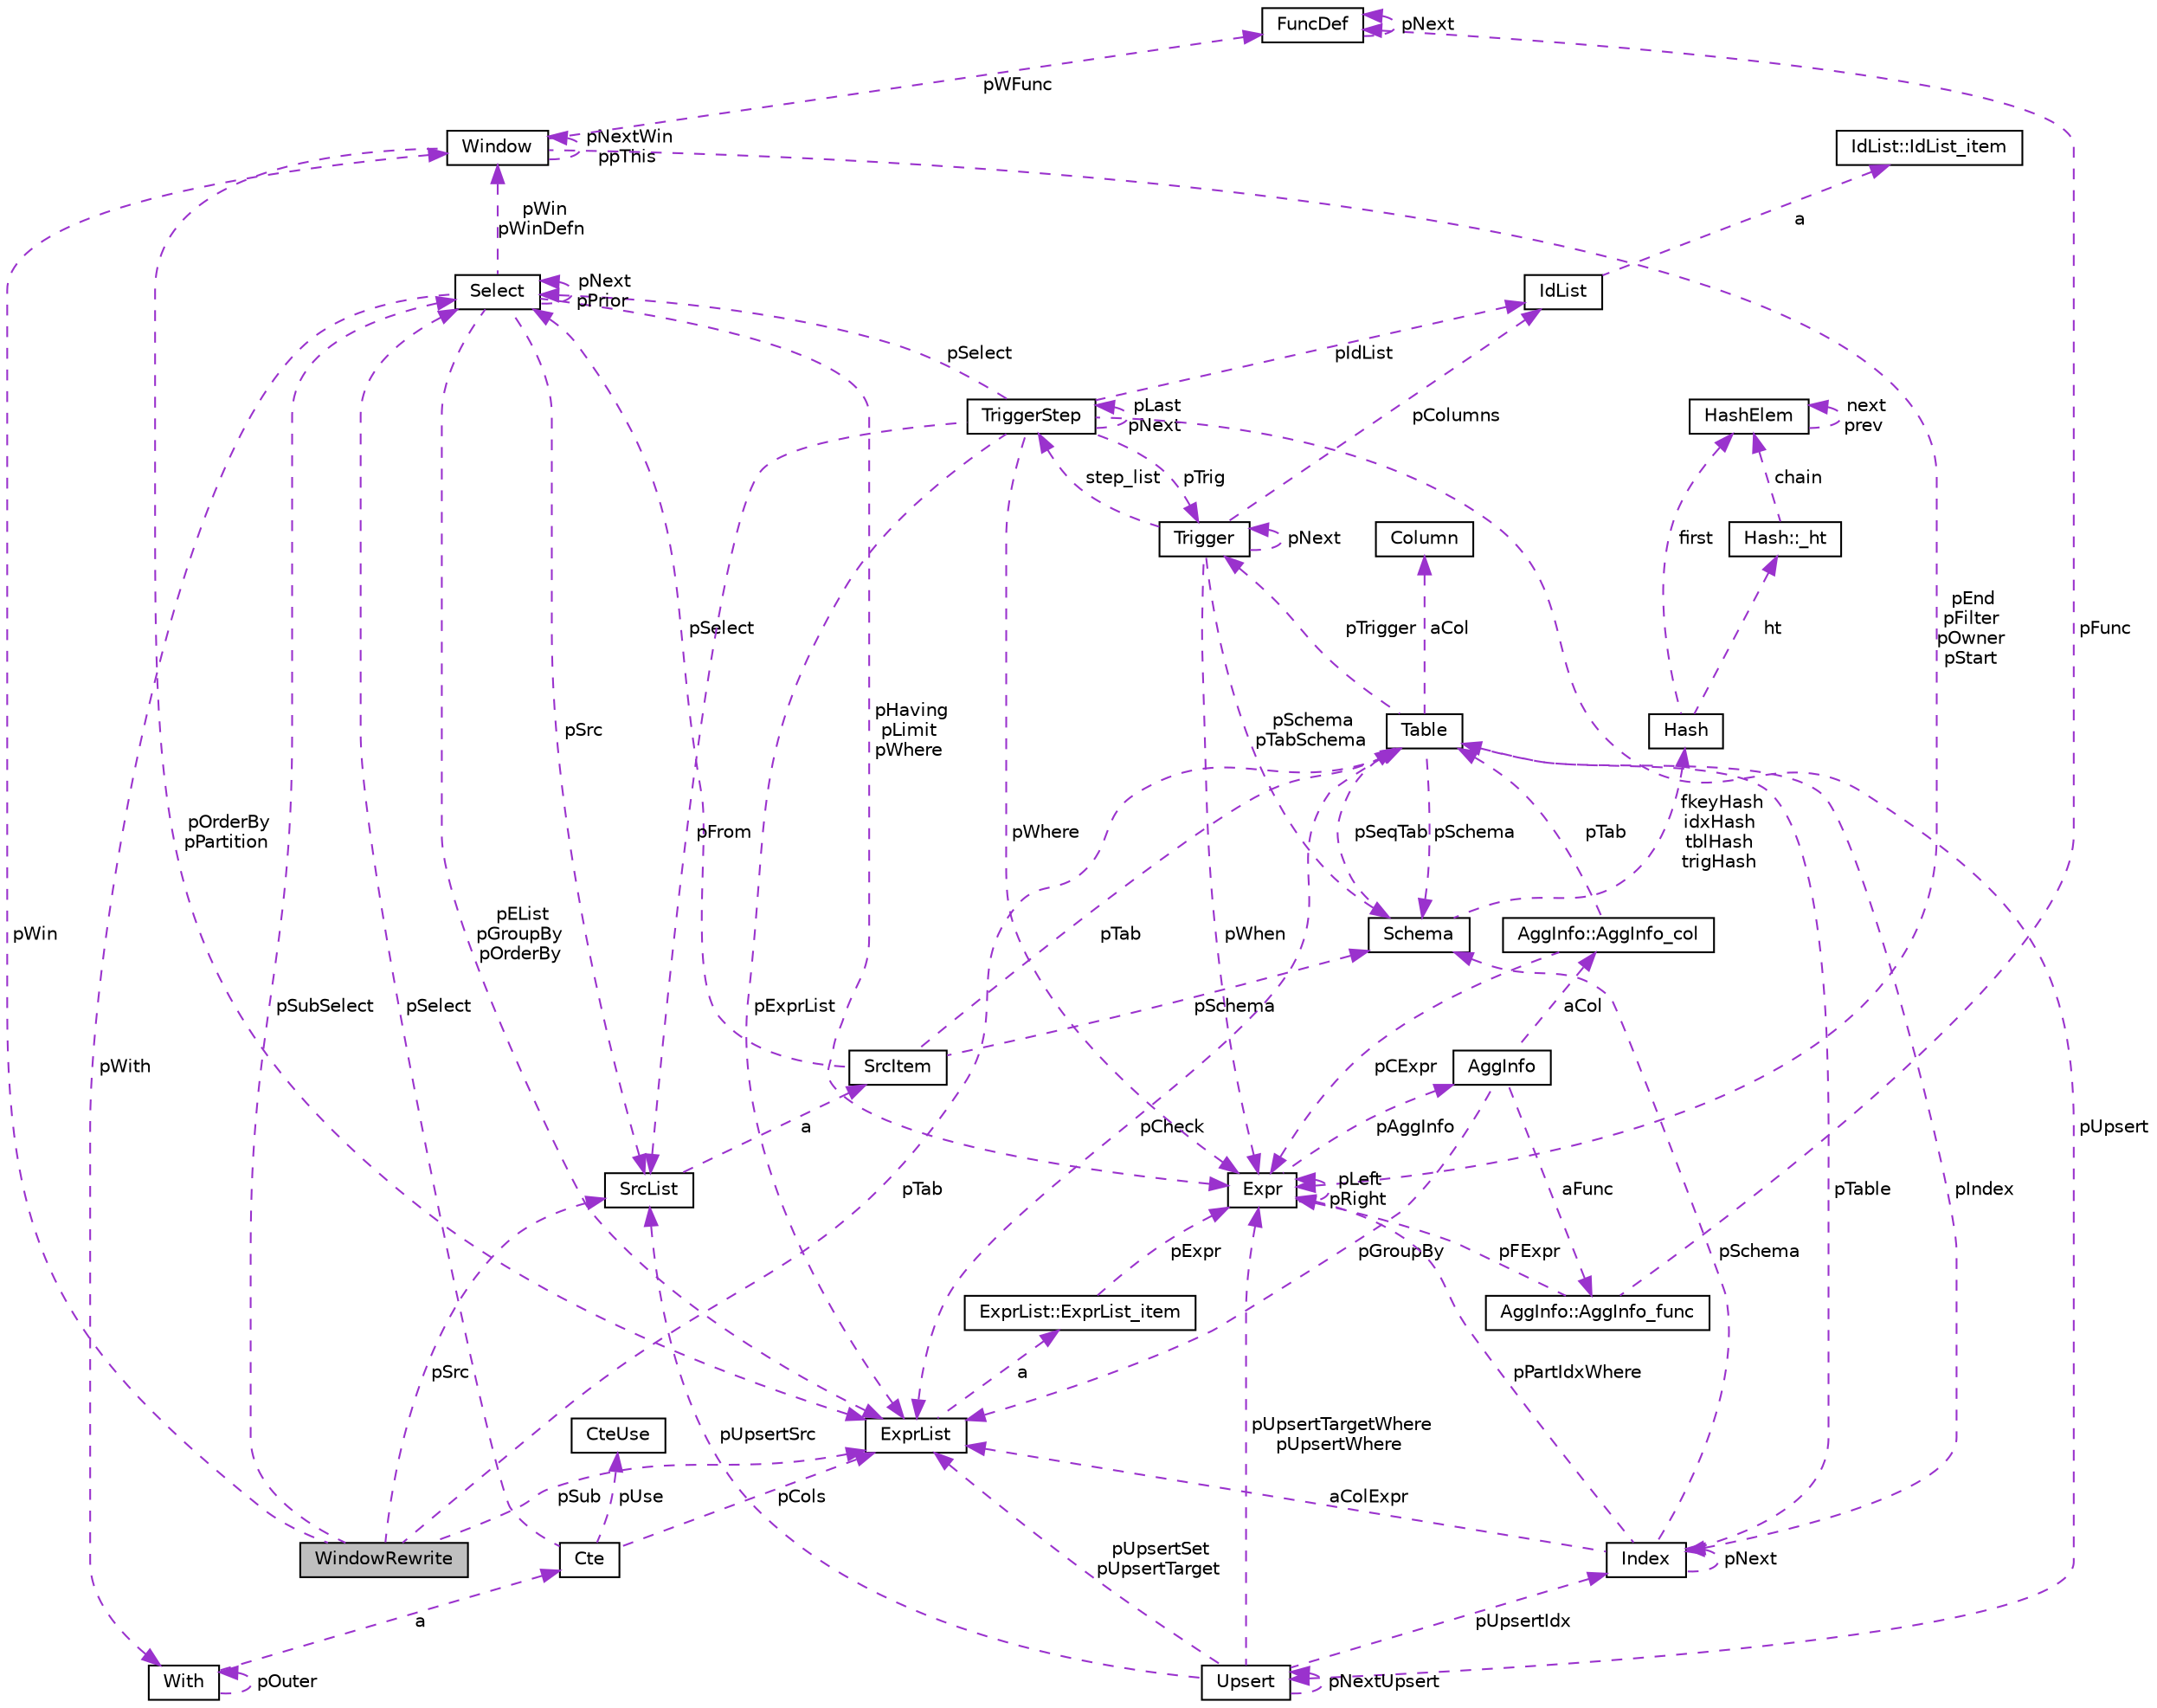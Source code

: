 digraph "WindowRewrite"
{
 // LATEX_PDF_SIZE
  edge [fontname="Helvetica",fontsize="10",labelfontname="Helvetica",labelfontsize="10"];
  node [fontname="Helvetica",fontsize="10",shape=record];
  Node1 [label="WindowRewrite",height=0.2,width=0.4,color="black", fillcolor="grey75", style="filled", fontcolor="black",tooltip=" "];
  Node2 -> Node1 [dir="back",color="darkorchid3",fontsize="10",style="dashed",label=" pWin" ,fontname="Helvetica"];
  Node2 [label="Window",height=0.2,width=0.4,color="black", fillcolor="white", style="filled",URL="$db/d1b/sqlite3_8c.html#d6/d08/structWindow",tooltip=" "];
  Node3 -> Node2 [dir="back",color="darkorchid3",fontsize="10",style="dashed",label=" pOrderBy\npPartition" ,fontname="Helvetica"];
  Node3 [label="ExprList",height=0.2,width=0.4,color="black", fillcolor="white", style="filled",URL="$db/d1b/sqlite3_8c.html#d5/d5c/structExprList",tooltip=" "];
  Node4 -> Node3 [dir="back",color="darkorchid3",fontsize="10",style="dashed",label=" a" ,fontname="Helvetica"];
  Node4 [label="ExprList::ExprList_item",height=0.2,width=0.4,color="black", fillcolor="white", style="filled",URL="$db/d1b/sqlite3_8c.html#d8/dae/structExprList_1_1ExprList__item",tooltip=" "];
  Node5 -> Node4 [dir="back",color="darkorchid3",fontsize="10",style="dashed",label=" pExpr" ,fontname="Helvetica"];
  Node5 [label="Expr",height=0.2,width=0.4,color="black", fillcolor="white", style="filled",URL="$db/d1b/sqlite3_8c.html#d4/dfb/structExpr",tooltip=" "];
  Node5 -> Node5 [dir="back",color="darkorchid3",fontsize="10",style="dashed",label=" pLeft\npRight" ,fontname="Helvetica"];
  Node6 -> Node5 [dir="back",color="darkorchid3",fontsize="10",style="dashed",label=" pAggInfo" ,fontname="Helvetica"];
  Node6 [label="AggInfo",height=0.2,width=0.4,color="black", fillcolor="white", style="filled",URL="$db/d1b/sqlite3_8c.html#d2/dc8/structAggInfo",tooltip=" "];
  Node3 -> Node6 [dir="back",color="darkorchid3",fontsize="10",style="dashed",label=" pGroupBy" ,fontname="Helvetica"];
  Node7 -> Node6 [dir="back",color="darkorchid3",fontsize="10",style="dashed",label=" aCol" ,fontname="Helvetica"];
  Node7 [label="AggInfo::AggInfo_col",height=0.2,width=0.4,color="black", fillcolor="white", style="filled",URL="$db/d1b/sqlite3_8c.html#d6/d3a/structAggInfo_1_1AggInfo__col",tooltip=" "];
  Node8 -> Node7 [dir="back",color="darkorchid3",fontsize="10",style="dashed",label=" pTab" ,fontname="Helvetica"];
  Node8 [label="Table",height=0.2,width=0.4,color="black", fillcolor="white", style="filled",URL="$db/d1b/sqlite3_8c.html#dc/dcb/structTable",tooltip=" "];
  Node9 -> Node8 [dir="back",color="darkorchid3",fontsize="10",style="dashed",label=" aCol" ,fontname="Helvetica"];
  Node9 [label="Column",height=0.2,width=0.4,color="black", fillcolor="white", style="filled",URL="$db/d1b/sqlite3_8c.html#dc/dc1/structColumn",tooltip=" "];
  Node10 -> Node8 [dir="back",color="darkorchid3",fontsize="10",style="dashed",label=" pIndex" ,fontname="Helvetica"];
  Node10 [label="Index",height=0.2,width=0.4,color="black", fillcolor="white", style="filled",URL="$db/d1b/sqlite3_8c.html#df/d86/structIndex",tooltip=" "];
  Node8 -> Node10 [dir="back",color="darkorchid3",fontsize="10",style="dashed",label=" pTable" ,fontname="Helvetica"];
  Node10 -> Node10 [dir="back",color="darkorchid3",fontsize="10",style="dashed",label=" pNext" ,fontname="Helvetica"];
  Node11 -> Node10 [dir="back",color="darkorchid3",fontsize="10",style="dashed",label=" pSchema" ,fontname="Helvetica"];
  Node11 [label="Schema",height=0.2,width=0.4,color="black", fillcolor="white", style="filled",URL="$db/d1b/sqlite3_8c.html#d8/db0/structSchema",tooltip=" "];
  Node12 -> Node11 [dir="back",color="darkorchid3",fontsize="10",style="dashed",label=" fkeyHash\nidxHash\ntblHash\ntrigHash" ,fontname="Helvetica"];
  Node12 [label="Hash",height=0.2,width=0.4,color="black", fillcolor="white", style="filled",URL="$db/d1b/sqlite3_8c.html#d1/dbe/structHash",tooltip=" "];
  Node13 -> Node12 [dir="back",color="darkorchid3",fontsize="10",style="dashed",label=" first" ,fontname="Helvetica"];
  Node13 [label="HashElem",height=0.2,width=0.4,color="black", fillcolor="white", style="filled",URL="$db/d1b/sqlite3_8c.html#da/d21/structHashElem",tooltip=" "];
  Node13 -> Node13 [dir="back",color="darkorchid3",fontsize="10",style="dashed",label=" next\nprev" ,fontname="Helvetica"];
  Node14 -> Node12 [dir="back",color="darkorchid3",fontsize="10",style="dashed",label=" ht" ,fontname="Helvetica"];
  Node14 [label="Hash::_ht",height=0.2,width=0.4,color="black", fillcolor="white", style="filled",URL="$db/d1b/sqlite3_8c.html#d7/d1f/structHash_1_1__ht",tooltip=" "];
  Node13 -> Node14 [dir="back",color="darkorchid3",fontsize="10",style="dashed",label=" chain" ,fontname="Helvetica"];
  Node8 -> Node11 [dir="back",color="darkorchid3",fontsize="10",style="dashed",label=" pSeqTab" ,fontname="Helvetica"];
  Node5 -> Node10 [dir="back",color="darkorchid3",fontsize="10",style="dashed",label=" pPartIdxWhere" ,fontname="Helvetica"];
  Node3 -> Node10 [dir="back",color="darkorchid3",fontsize="10",style="dashed",label=" aColExpr" ,fontname="Helvetica"];
  Node3 -> Node8 [dir="back",color="darkorchid3",fontsize="10",style="dashed",label=" pCheck" ,fontname="Helvetica"];
  Node15 -> Node8 [dir="back",color="darkorchid3",fontsize="10",style="dashed",label=" pTrigger" ,fontname="Helvetica"];
  Node15 [label="Trigger",height=0.2,width=0.4,color="black", fillcolor="white", style="filled",URL="$db/d1b/sqlite3_8c.html#dc/d15/structTrigger",tooltip=" "];
  Node5 -> Node15 [dir="back",color="darkorchid3",fontsize="10",style="dashed",label=" pWhen" ,fontname="Helvetica"];
  Node16 -> Node15 [dir="back",color="darkorchid3",fontsize="10",style="dashed",label=" pColumns" ,fontname="Helvetica"];
  Node16 [label="IdList",height=0.2,width=0.4,color="black", fillcolor="white", style="filled",URL="$db/d1b/sqlite3_8c.html#da/d69/structIdList",tooltip=" "];
  Node17 -> Node16 [dir="back",color="darkorchid3",fontsize="10",style="dashed",label=" a" ,fontname="Helvetica"];
  Node17 [label="IdList::IdList_item",height=0.2,width=0.4,color="black", fillcolor="white", style="filled",URL="$db/d1b/sqlite3_8c.html#d4/dc3/structIdList_1_1IdList__item",tooltip=" "];
  Node11 -> Node15 [dir="back",color="darkorchid3",fontsize="10",style="dashed",label=" pSchema\npTabSchema" ,fontname="Helvetica"];
  Node18 -> Node15 [dir="back",color="darkorchid3",fontsize="10",style="dashed",label=" step_list" ,fontname="Helvetica"];
  Node18 [label="TriggerStep",height=0.2,width=0.4,color="black", fillcolor="white", style="filled",URL="$db/d1b/sqlite3_8c.html#d5/da5/structTriggerStep",tooltip=" "];
  Node15 -> Node18 [dir="back",color="darkorchid3",fontsize="10",style="dashed",label=" pTrig" ,fontname="Helvetica"];
  Node19 -> Node18 [dir="back",color="darkorchid3",fontsize="10",style="dashed",label=" pSelect" ,fontname="Helvetica"];
  Node19 [label="Select",height=0.2,width=0.4,color="black", fillcolor="white", style="filled",URL="$db/d1b/sqlite3_8c.html#dd/d39/structSelect",tooltip=" "];
  Node3 -> Node19 [dir="back",color="darkorchid3",fontsize="10",style="dashed",label=" pEList\npGroupBy\npOrderBy" ,fontname="Helvetica"];
  Node20 -> Node19 [dir="back",color="darkorchid3",fontsize="10",style="dashed",label=" pSrc" ,fontname="Helvetica"];
  Node20 [label="SrcList",height=0.2,width=0.4,color="black", fillcolor="white", style="filled",URL="$db/d1b/sqlite3_8c.html#de/deb/structSrcList",tooltip=" "];
  Node21 -> Node20 [dir="back",color="darkorchid3",fontsize="10",style="dashed",label=" a" ,fontname="Helvetica"];
  Node21 [label="SrcItem",height=0.2,width=0.4,color="black", fillcolor="white", style="filled",URL="$db/d1b/sqlite3_8c.html#d0/d26/structSrcItem",tooltip=" "];
  Node11 -> Node21 [dir="back",color="darkorchid3",fontsize="10",style="dashed",label=" pSchema" ,fontname="Helvetica"];
  Node8 -> Node21 [dir="back",color="darkorchid3",fontsize="10",style="dashed",label=" pTab" ,fontname="Helvetica"];
  Node19 -> Node21 [dir="back",color="darkorchid3",fontsize="10",style="dashed",label=" pSelect" ,fontname="Helvetica"];
  Node5 -> Node19 [dir="back",color="darkorchid3",fontsize="10",style="dashed",label=" pHaving\npLimit\npWhere" ,fontname="Helvetica"];
  Node19 -> Node19 [dir="back",color="darkorchid3",fontsize="10",style="dashed",label=" pNext\npPrior" ,fontname="Helvetica"];
  Node22 -> Node19 [dir="back",color="darkorchid3",fontsize="10",style="dashed",label=" pWith" ,fontname="Helvetica"];
  Node22 [label="With",height=0.2,width=0.4,color="black", fillcolor="white", style="filled",URL="$db/d1b/sqlite3_8c.html#df/d70/structWith",tooltip=" "];
  Node22 -> Node22 [dir="back",color="darkorchid3",fontsize="10",style="dashed",label=" pOuter" ,fontname="Helvetica"];
  Node23 -> Node22 [dir="back",color="darkorchid3",fontsize="10",style="dashed",label=" a" ,fontname="Helvetica"];
  Node23 [label="Cte",height=0.2,width=0.4,color="black", fillcolor="white", style="filled",URL="$db/d1b/sqlite3_8c.html#da/dbd/structCte",tooltip=" "];
  Node3 -> Node23 [dir="back",color="darkorchid3",fontsize="10",style="dashed",label=" pCols" ,fontname="Helvetica"];
  Node19 -> Node23 [dir="back",color="darkorchid3",fontsize="10",style="dashed",label=" pSelect" ,fontname="Helvetica"];
  Node24 -> Node23 [dir="back",color="darkorchid3",fontsize="10",style="dashed",label=" pUse" ,fontname="Helvetica"];
  Node24 [label="CteUse",height=0.2,width=0.4,color="black", fillcolor="white", style="filled",URL="$db/d1b/sqlite3_8c.html#d1/d27/structCteUse",tooltip=" "];
  Node2 -> Node19 [dir="back",color="darkorchid3",fontsize="10",style="dashed",label=" pWin\npWinDefn" ,fontname="Helvetica"];
  Node20 -> Node18 [dir="back",color="darkorchid3",fontsize="10",style="dashed",label=" pFrom" ,fontname="Helvetica"];
  Node5 -> Node18 [dir="back",color="darkorchid3",fontsize="10",style="dashed",label=" pWhere" ,fontname="Helvetica"];
  Node3 -> Node18 [dir="back",color="darkorchid3",fontsize="10",style="dashed",label=" pExprList" ,fontname="Helvetica"];
  Node16 -> Node18 [dir="back",color="darkorchid3",fontsize="10",style="dashed",label=" pIdList" ,fontname="Helvetica"];
  Node25 -> Node18 [dir="back",color="darkorchid3",fontsize="10",style="dashed",label=" pUpsert" ,fontname="Helvetica"];
  Node25 [label="Upsert",height=0.2,width=0.4,color="black", fillcolor="white", style="filled",URL="$db/d1b/sqlite3_8c.html#da/d8e/structUpsert",tooltip=" "];
  Node3 -> Node25 [dir="back",color="darkorchid3",fontsize="10",style="dashed",label=" pUpsertSet\npUpsertTarget" ,fontname="Helvetica"];
  Node5 -> Node25 [dir="back",color="darkorchid3",fontsize="10",style="dashed",label=" pUpsertTargetWhere\npUpsertWhere" ,fontname="Helvetica"];
  Node25 -> Node25 [dir="back",color="darkorchid3",fontsize="10",style="dashed",label=" pNextUpsert" ,fontname="Helvetica"];
  Node10 -> Node25 [dir="back",color="darkorchid3",fontsize="10",style="dashed",label=" pUpsertIdx" ,fontname="Helvetica"];
  Node20 -> Node25 [dir="back",color="darkorchid3",fontsize="10",style="dashed",label=" pUpsertSrc" ,fontname="Helvetica"];
  Node18 -> Node18 [dir="back",color="darkorchid3",fontsize="10",style="dashed",label=" pLast\npNext" ,fontname="Helvetica"];
  Node15 -> Node15 [dir="back",color="darkorchid3",fontsize="10",style="dashed",label=" pNext" ,fontname="Helvetica"];
  Node11 -> Node8 [dir="back",color="darkorchid3",fontsize="10",style="dashed",label=" pSchema" ,fontname="Helvetica"];
  Node5 -> Node7 [dir="back",color="darkorchid3",fontsize="10",style="dashed",label=" pCExpr" ,fontname="Helvetica"];
  Node26 -> Node6 [dir="back",color="darkorchid3",fontsize="10",style="dashed",label=" aFunc" ,fontname="Helvetica"];
  Node26 [label="AggInfo::AggInfo_func",height=0.2,width=0.4,color="black", fillcolor="white", style="filled",URL="$db/d1b/sqlite3_8c.html#d3/d2e/structAggInfo_1_1AggInfo__func",tooltip=" "];
  Node5 -> Node26 [dir="back",color="darkorchid3",fontsize="10",style="dashed",label=" pFExpr" ,fontname="Helvetica"];
  Node27 -> Node26 [dir="back",color="darkorchid3",fontsize="10",style="dashed",label=" pFunc" ,fontname="Helvetica"];
  Node27 [label="FuncDef",height=0.2,width=0.4,color="black", fillcolor="white", style="filled",URL="$d1/d3a/structFuncDef.html",tooltip=" "];
  Node27 -> Node27 [dir="back",color="darkorchid3",fontsize="10",style="dashed",label=" pNext" ,fontname="Helvetica"];
  Node5 -> Node2 [dir="back",color="darkorchid3",fontsize="10",style="dashed",label=" pEnd\npFilter\npOwner\npStart" ,fontname="Helvetica"];
  Node2 -> Node2 [dir="back",color="darkorchid3",fontsize="10",style="dashed",label=" pNextWin\nppThis" ,fontname="Helvetica"];
  Node27 -> Node2 [dir="back",color="darkorchid3",fontsize="10",style="dashed",label=" pWFunc" ,fontname="Helvetica"];
  Node20 -> Node1 [dir="back",color="darkorchid3",fontsize="10",style="dashed",label=" pSrc" ,fontname="Helvetica"];
  Node3 -> Node1 [dir="back",color="darkorchid3",fontsize="10",style="dashed",label=" pSub" ,fontname="Helvetica"];
  Node8 -> Node1 [dir="back",color="darkorchid3",fontsize="10",style="dashed",label=" pTab" ,fontname="Helvetica"];
  Node19 -> Node1 [dir="back",color="darkorchid3",fontsize="10",style="dashed",label=" pSubSelect" ,fontname="Helvetica"];
}
